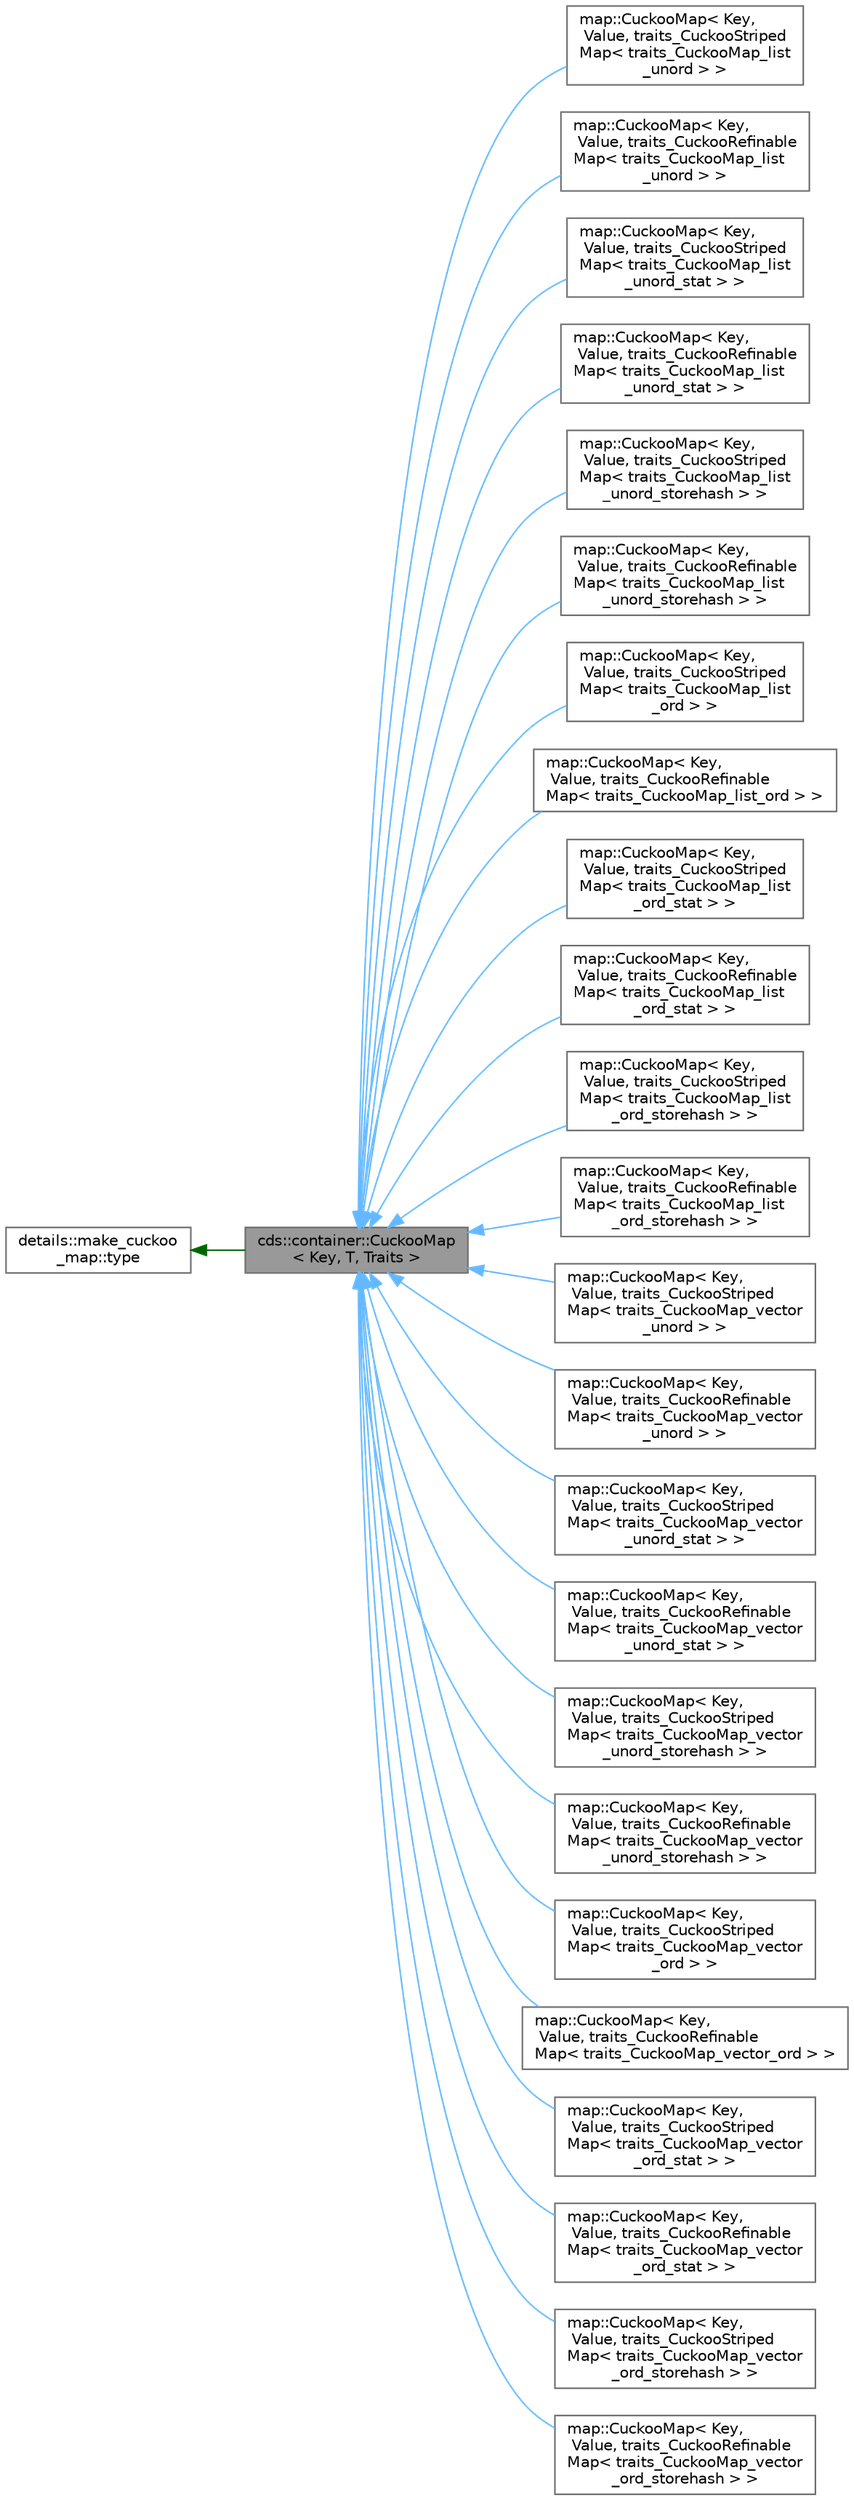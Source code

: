 digraph "cds::container::CuckooMap&lt; Key, T, Traits &gt;"
{
 // LATEX_PDF_SIZE
  bgcolor="transparent";
  edge [fontname=Helvetica,fontsize=10,labelfontname=Helvetica,labelfontsize=10];
  node [fontname=Helvetica,fontsize=10,shape=box,height=0.2,width=0.4];
  rankdir="LR";
  Node1 [id="Node000001",label="cds::container::CuckooMap\l\< Key, T, Traits \>",height=0.2,width=0.4,color="gray40", fillcolor="grey60", style="filled", fontcolor="black",tooltip="Cuckoo hash map"];
  Node2 -> Node1 [id="edge1_Node000001_Node000002",dir="back",color="darkgreen",style="solid",tooltip=" "];
  Node2 [id="Node000002",label="details::make_cuckoo\l_map::type",height=0.2,width=0.4,color="gray40", fillcolor="white", style="filled",tooltip=" "];
  Node1 -> Node3 [id="edge2_Node000001_Node000003",dir="back",color="steelblue1",style="solid",tooltip=" "];
  Node3 [id="Node000003",label="map::CuckooMap\< Key,\l Value, traits_CuckooStriped\lMap\< traits_CuckooMap_list\l_unord \> \>",height=0.2,width=0.4,color="gray40", fillcolor="white", style="filled",URL="$classmap_1_1_cuckoo_map.html",tooltip=" "];
  Node1 -> Node4 [id="edge3_Node000001_Node000004",dir="back",color="steelblue1",style="solid",tooltip=" "];
  Node4 [id="Node000004",label="map::CuckooMap\< Key,\l Value, traits_CuckooRefinable\lMap\< traits_CuckooMap_list\l_unord \> \>",height=0.2,width=0.4,color="gray40", fillcolor="white", style="filled",URL="$classmap_1_1_cuckoo_map.html",tooltip=" "];
  Node1 -> Node5 [id="edge4_Node000001_Node000005",dir="back",color="steelblue1",style="solid",tooltip=" "];
  Node5 [id="Node000005",label="map::CuckooMap\< Key,\l Value, traits_CuckooStriped\lMap\< traits_CuckooMap_list\l_unord_stat \> \>",height=0.2,width=0.4,color="gray40", fillcolor="white", style="filled",URL="$classmap_1_1_cuckoo_map.html",tooltip=" "];
  Node1 -> Node6 [id="edge5_Node000001_Node000006",dir="back",color="steelblue1",style="solid",tooltip=" "];
  Node6 [id="Node000006",label="map::CuckooMap\< Key,\l Value, traits_CuckooRefinable\lMap\< traits_CuckooMap_list\l_unord_stat \> \>",height=0.2,width=0.4,color="gray40", fillcolor="white", style="filled",URL="$classmap_1_1_cuckoo_map.html",tooltip=" "];
  Node1 -> Node7 [id="edge6_Node000001_Node000007",dir="back",color="steelblue1",style="solid",tooltip=" "];
  Node7 [id="Node000007",label="map::CuckooMap\< Key,\l Value, traits_CuckooStriped\lMap\< traits_CuckooMap_list\l_unord_storehash \> \>",height=0.2,width=0.4,color="gray40", fillcolor="white", style="filled",URL="$classmap_1_1_cuckoo_map.html",tooltip=" "];
  Node1 -> Node8 [id="edge7_Node000001_Node000008",dir="back",color="steelblue1",style="solid",tooltip=" "];
  Node8 [id="Node000008",label="map::CuckooMap\< Key,\l Value, traits_CuckooRefinable\lMap\< traits_CuckooMap_list\l_unord_storehash \> \>",height=0.2,width=0.4,color="gray40", fillcolor="white", style="filled",URL="$classmap_1_1_cuckoo_map.html",tooltip=" "];
  Node1 -> Node9 [id="edge8_Node000001_Node000009",dir="back",color="steelblue1",style="solid",tooltip=" "];
  Node9 [id="Node000009",label="map::CuckooMap\< Key,\l Value, traits_CuckooStriped\lMap\< traits_CuckooMap_list\l_ord \> \>",height=0.2,width=0.4,color="gray40", fillcolor="white", style="filled",URL="$classmap_1_1_cuckoo_map.html",tooltip=" "];
  Node1 -> Node10 [id="edge9_Node000001_Node000010",dir="back",color="steelblue1",style="solid",tooltip=" "];
  Node10 [id="Node000010",label="map::CuckooMap\< Key,\l Value, traits_CuckooRefinable\lMap\< traits_CuckooMap_list_ord \> \>",height=0.2,width=0.4,color="gray40", fillcolor="white", style="filled",URL="$classmap_1_1_cuckoo_map.html",tooltip=" "];
  Node1 -> Node11 [id="edge10_Node000001_Node000011",dir="back",color="steelblue1",style="solid",tooltip=" "];
  Node11 [id="Node000011",label="map::CuckooMap\< Key,\l Value, traits_CuckooStriped\lMap\< traits_CuckooMap_list\l_ord_stat \> \>",height=0.2,width=0.4,color="gray40", fillcolor="white", style="filled",URL="$classmap_1_1_cuckoo_map.html",tooltip=" "];
  Node1 -> Node12 [id="edge11_Node000001_Node000012",dir="back",color="steelblue1",style="solid",tooltip=" "];
  Node12 [id="Node000012",label="map::CuckooMap\< Key,\l Value, traits_CuckooRefinable\lMap\< traits_CuckooMap_list\l_ord_stat \> \>",height=0.2,width=0.4,color="gray40", fillcolor="white", style="filled",URL="$classmap_1_1_cuckoo_map.html",tooltip=" "];
  Node1 -> Node13 [id="edge12_Node000001_Node000013",dir="back",color="steelblue1",style="solid",tooltip=" "];
  Node13 [id="Node000013",label="map::CuckooMap\< Key,\l Value, traits_CuckooStriped\lMap\< traits_CuckooMap_list\l_ord_storehash \> \>",height=0.2,width=0.4,color="gray40", fillcolor="white", style="filled",URL="$classmap_1_1_cuckoo_map.html",tooltip=" "];
  Node1 -> Node14 [id="edge13_Node000001_Node000014",dir="back",color="steelblue1",style="solid",tooltip=" "];
  Node14 [id="Node000014",label="map::CuckooMap\< Key,\l Value, traits_CuckooRefinable\lMap\< traits_CuckooMap_list\l_ord_storehash \> \>",height=0.2,width=0.4,color="gray40", fillcolor="white", style="filled",URL="$classmap_1_1_cuckoo_map.html",tooltip=" "];
  Node1 -> Node15 [id="edge14_Node000001_Node000015",dir="back",color="steelblue1",style="solid",tooltip=" "];
  Node15 [id="Node000015",label="map::CuckooMap\< Key,\l Value, traits_CuckooStriped\lMap\< traits_CuckooMap_vector\l_unord \> \>",height=0.2,width=0.4,color="gray40", fillcolor="white", style="filled",URL="$classmap_1_1_cuckoo_map.html",tooltip=" "];
  Node1 -> Node16 [id="edge15_Node000001_Node000016",dir="back",color="steelblue1",style="solid",tooltip=" "];
  Node16 [id="Node000016",label="map::CuckooMap\< Key,\l Value, traits_CuckooRefinable\lMap\< traits_CuckooMap_vector\l_unord \> \>",height=0.2,width=0.4,color="gray40", fillcolor="white", style="filled",URL="$classmap_1_1_cuckoo_map.html",tooltip=" "];
  Node1 -> Node17 [id="edge16_Node000001_Node000017",dir="back",color="steelblue1",style="solid",tooltip=" "];
  Node17 [id="Node000017",label="map::CuckooMap\< Key,\l Value, traits_CuckooStriped\lMap\< traits_CuckooMap_vector\l_unord_stat \> \>",height=0.2,width=0.4,color="gray40", fillcolor="white", style="filled",URL="$classmap_1_1_cuckoo_map.html",tooltip=" "];
  Node1 -> Node18 [id="edge17_Node000001_Node000018",dir="back",color="steelblue1",style="solid",tooltip=" "];
  Node18 [id="Node000018",label="map::CuckooMap\< Key,\l Value, traits_CuckooRefinable\lMap\< traits_CuckooMap_vector\l_unord_stat \> \>",height=0.2,width=0.4,color="gray40", fillcolor="white", style="filled",URL="$classmap_1_1_cuckoo_map.html",tooltip=" "];
  Node1 -> Node19 [id="edge18_Node000001_Node000019",dir="back",color="steelblue1",style="solid",tooltip=" "];
  Node19 [id="Node000019",label="map::CuckooMap\< Key,\l Value, traits_CuckooStriped\lMap\< traits_CuckooMap_vector\l_unord_storehash \> \>",height=0.2,width=0.4,color="gray40", fillcolor="white", style="filled",URL="$classmap_1_1_cuckoo_map.html",tooltip=" "];
  Node1 -> Node20 [id="edge19_Node000001_Node000020",dir="back",color="steelblue1",style="solid",tooltip=" "];
  Node20 [id="Node000020",label="map::CuckooMap\< Key,\l Value, traits_CuckooRefinable\lMap\< traits_CuckooMap_vector\l_unord_storehash \> \>",height=0.2,width=0.4,color="gray40", fillcolor="white", style="filled",URL="$classmap_1_1_cuckoo_map.html",tooltip=" "];
  Node1 -> Node21 [id="edge20_Node000001_Node000021",dir="back",color="steelblue1",style="solid",tooltip=" "];
  Node21 [id="Node000021",label="map::CuckooMap\< Key,\l Value, traits_CuckooStriped\lMap\< traits_CuckooMap_vector\l_ord \> \>",height=0.2,width=0.4,color="gray40", fillcolor="white", style="filled",URL="$classmap_1_1_cuckoo_map.html",tooltip=" "];
  Node1 -> Node22 [id="edge21_Node000001_Node000022",dir="back",color="steelblue1",style="solid",tooltip=" "];
  Node22 [id="Node000022",label="map::CuckooMap\< Key,\l Value, traits_CuckooRefinable\lMap\< traits_CuckooMap_vector_ord \> \>",height=0.2,width=0.4,color="gray40", fillcolor="white", style="filled",URL="$classmap_1_1_cuckoo_map.html",tooltip=" "];
  Node1 -> Node23 [id="edge22_Node000001_Node000023",dir="back",color="steelblue1",style="solid",tooltip=" "];
  Node23 [id="Node000023",label="map::CuckooMap\< Key,\l Value, traits_CuckooStriped\lMap\< traits_CuckooMap_vector\l_ord_stat \> \>",height=0.2,width=0.4,color="gray40", fillcolor="white", style="filled",URL="$classmap_1_1_cuckoo_map.html",tooltip=" "];
  Node1 -> Node24 [id="edge23_Node000001_Node000024",dir="back",color="steelblue1",style="solid",tooltip=" "];
  Node24 [id="Node000024",label="map::CuckooMap\< Key,\l Value, traits_CuckooRefinable\lMap\< traits_CuckooMap_vector\l_ord_stat \> \>",height=0.2,width=0.4,color="gray40", fillcolor="white", style="filled",URL="$classmap_1_1_cuckoo_map.html",tooltip=" "];
  Node1 -> Node25 [id="edge24_Node000001_Node000025",dir="back",color="steelblue1",style="solid",tooltip=" "];
  Node25 [id="Node000025",label="map::CuckooMap\< Key,\l Value, traits_CuckooStriped\lMap\< traits_CuckooMap_vector\l_ord_storehash \> \>",height=0.2,width=0.4,color="gray40", fillcolor="white", style="filled",URL="$classmap_1_1_cuckoo_map.html",tooltip=" "];
  Node1 -> Node26 [id="edge25_Node000001_Node000026",dir="back",color="steelblue1",style="solid",tooltip=" "];
  Node26 [id="Node000026",label="map::CuckooMap\< Key,\l Value, traits_CuckooRefinable\lMap\< traits_CuckooMap_vector\l_ord_storehash \> \>",height=0.2,width=0.4,color="gray40", fillcolor="white", style="filled",URL="$classmap_1_1_cuckoo_map.html",tooltip=" "];
}
